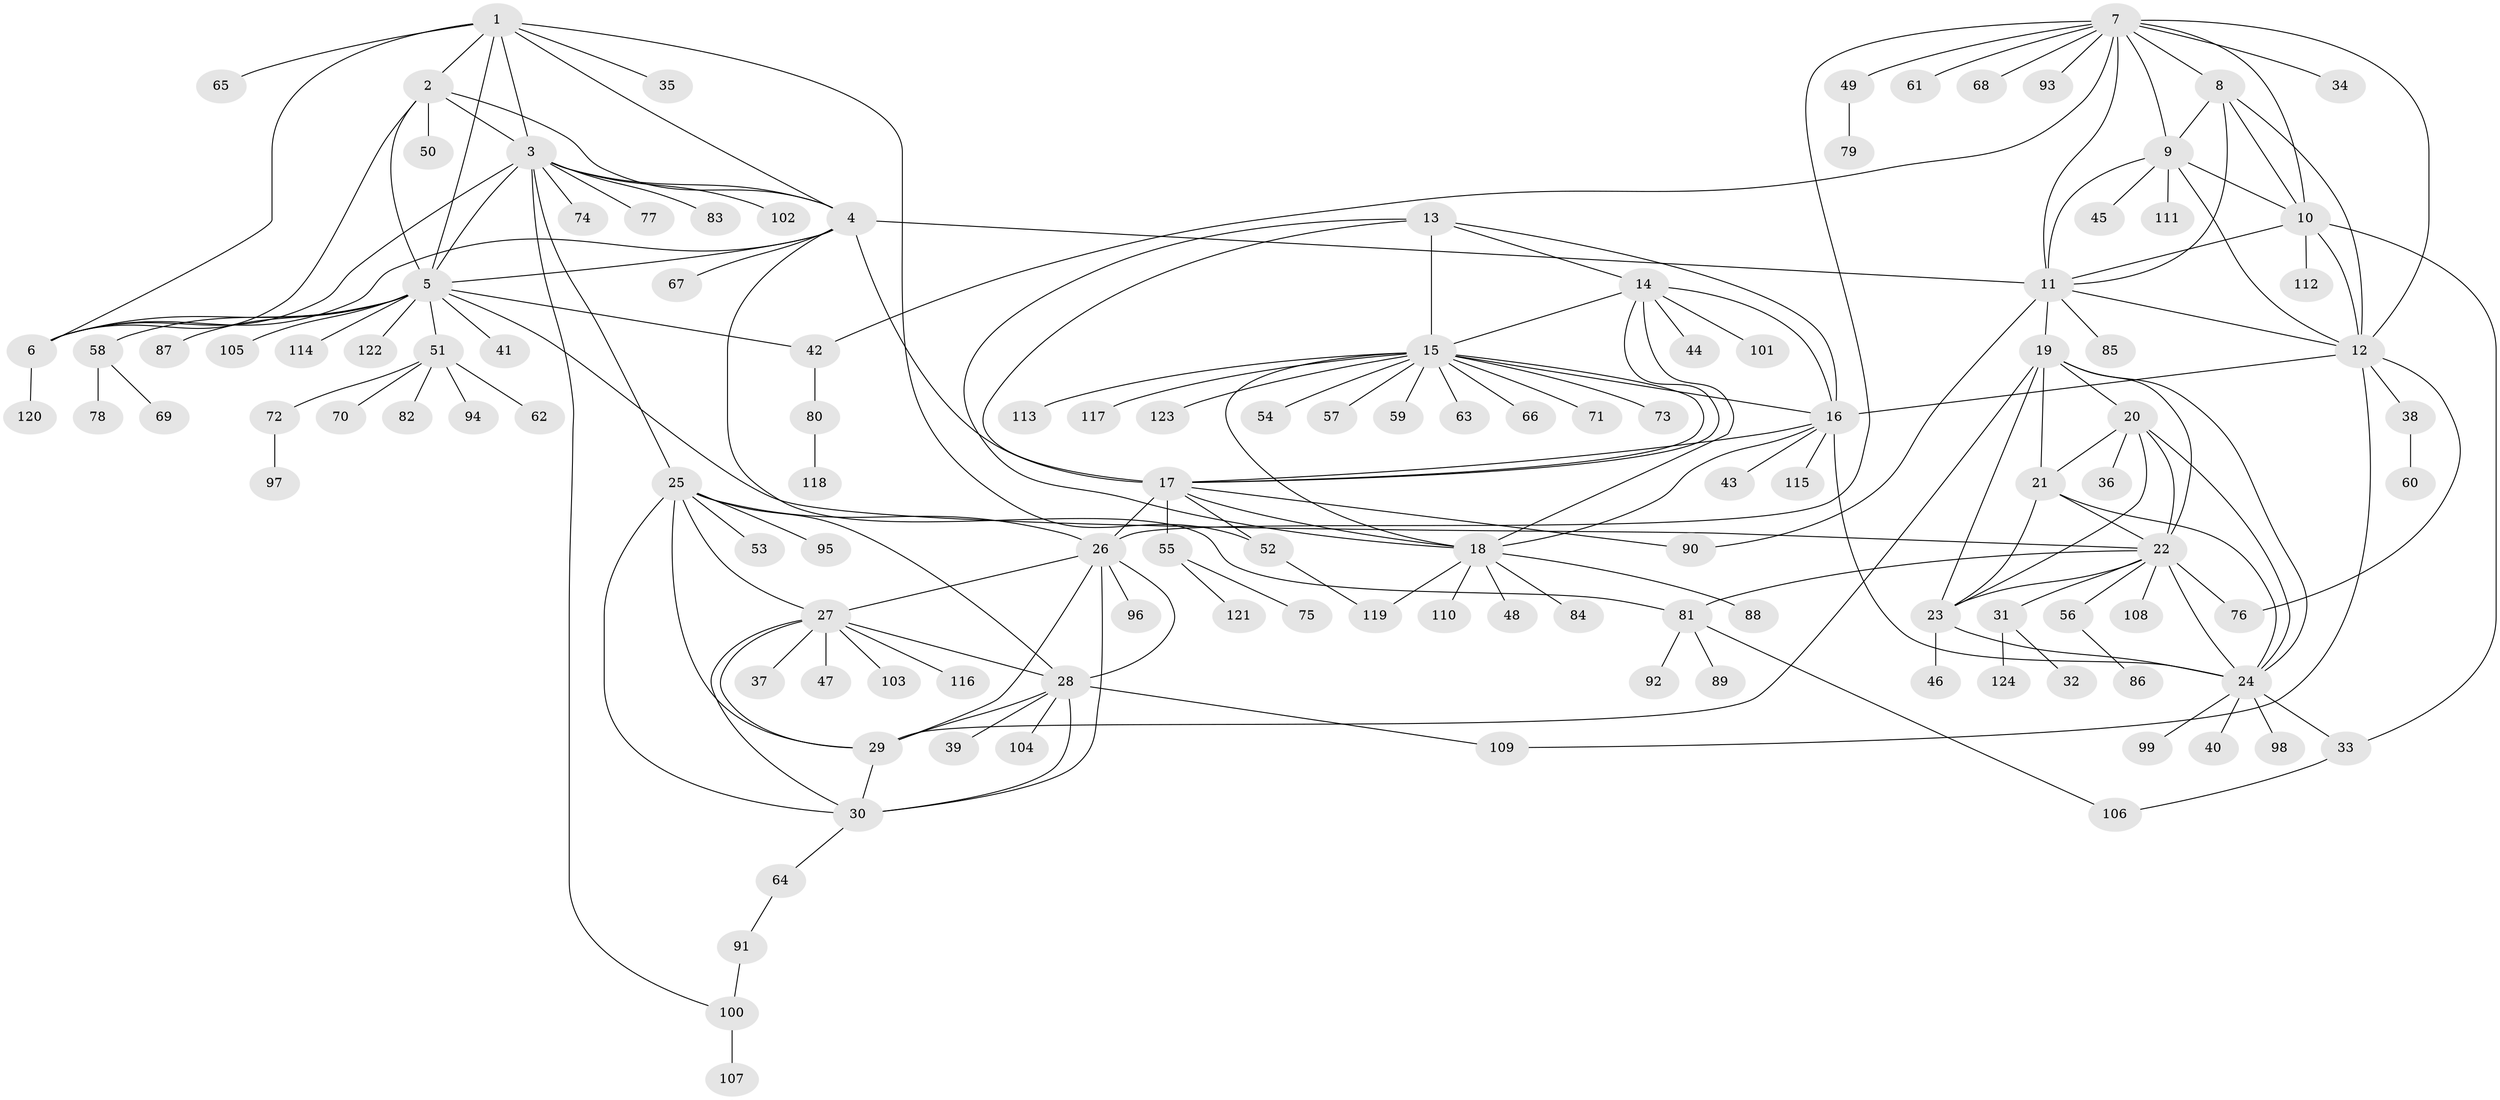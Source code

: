 // coarse degree distribution, {5: 0.08064516129032258, 18: 0.016129032258064516, 6: 0.04838709677419355, 10: 0.016129032258064516, 8: 0.016129032258064516, 7: 0.04838709677419355, 9: 0.03225806451612903, 11: 0.03225806451612903, 2: 0.06451612903225806, 1: 0.6290322580645161, 3: 0.016129032258064516}
// Generated by graph-tools (version 1.1) at 2025/54/03/05/25 16:54:47]
// undirected, 124 vertices, 189 edges
graph export_dot {
graph [start="1"]
  node [color=gray90,style=filled];
  1;
  2;
  3;
  4;
  5;
  6;
  7;
  8;
  9;
  10;
  11;
  12;
  13;
  14;
  15;
  16;
  17;
  18;
  19;
  20;
  21;
  22;
  23;
  24;
  25;
  26;
  27;
  28;
  29;
  30;
  31;
  32;
  33;
  34;
  35;
  36;
  37;
  38;
  39;
  40;
  41;
  42;
  43;
  44;
  45;
  46;
  47;
  48;
  49;
  50;
  51;
  52;
  53;
  54;
  55;
  56;
  57;
  58;
  59;
  60;
  61;
  62;
  63;
  64;
  65;
  66;
  67;
  68;
  69;
  70;
  71;
  72;
  73;
  74;
  75;
  76;
  77;
  78;
  79;
  80;
  81;
  82;
  83;
  84;
  85;
  86;
  87;
  88;
  89;
  90;
  91;
  92;
  93;
  94;
  95;
  96;
  97;
  98;
  99;
  100;
  101;
  102;
  103;
  104;
  105;
  106;
  107;
  108;
  109;
  110;
  111;
  112;
  113;
  114;
  115;
  116;
  117;
  118;
  119;
  120;
  121;
  122;
  123;
  124;
  1 -- 2;
  1 -- 3;
  1 -- 4;
  1 -- 5;
  1 -- 6;
  1 -- 35;
  1 -- 52;
  1 -- 65;
  2 -- 3;
  2 -- 4;
  2 -- 5;
  2 -- 6;
  2 -- 50;
  3 -- 4;
  3 -- 5;
  3 -- 6;
  3 -- 25;
  3 -- 74;
  3 -- 77;
  3 -- 83;
  3 -- 100;
  3 -- 102;
  4 -- 5;
  4 -- 6;
  4 -- 11;
  4 -- 17;
  4 -- 67;
  4 -- 81;
  5 -- 6;
  5 -- 22;
  5 -- 41;
  5 -- 42;
  5 -- 51;
  5 -- 58;
  5 -- 87;
  5 -- 105;
  5 -- 114;
  5 -- 122;
  6 -- 120;
  7 -- 8;
  7 -- 9;
  7 -- 10;
  7 -- 11;
  7 -- 12;
  7 -- 26;
  7 -- 34;
  7 -- 42;
  7 -- 49;
  7 -- 61;
  7 -- 68;
  7 -- 93;
  8 -- 9;
  8 -- 10;
  8 -- 11;
  8 -- 12;
  9 -- 10;
  9 -- 11;
  9 -- 12;
  9 -- 45;
  9 -- 111;
  10 -- 11;
  10 -- 12;
  10 -- 33;
  10 -- 112;
  11 -- 12;
  11 -- 19;
  11 -- 85;
  11 -- 90;
  12 -- 16;
  12 -- 38;
  12 -- 76;
  12 -- 109;
  13 -- 14;
  13 -- 15;
  13 -- 16;
  13 -- 17;
  13 -- 18;
  14 -- 15;
  14 -- 16;
  14 -- 17;
  14 -- 18;
  14 -- 44;
  14 -- 101;
  15 -- 16;
  15 -- 17;
  15 -- 18;
  15 -- 54;
  15 -- 57;
  15 -- 59;
  15 -- 63;
  15 -- 66;
  15 -- 71;
  15 -- 73;
  15 -- 113;
  15 -- 117;
  15 -- 123;
  16 -- 17;
  16 -- 18;
  16 -- 24;
  16 -- 43;
  16 -- 115;
  17 -- 18;
  17 -- 26;
  17 -- 52;
  17 -- 55;
  17 -- 90;
  18 -- 48;
  18 -- 84;
  18 -- 88;
  18 -- 110;
  18 -- 119;
  19 -- 20;
  19 -- 21;
  19 -- 22;
  19 -- 23;
  19 -- 24;
  19 -- 29;
  20 -- 21;
  20 -- 22;
  20 -- 23;
  20 -- 24;
  20 -- 36;
  21 -- 22;
  21 -- 23;
  21 -- 24;
  22 -- 23;
  22 -- 24;
  22 -- 31;
  22 -- 56;
  22 -- 76;
  22 -- 81;
  22 -- 108;
  23 -- 24;
  23 -- 46;
  24 -- 33;
  24 -- 40;
  24 -- 98;
  24 -- 99;
  25 -- 26;
  25 -- 27;
  25 -- 28;
  25 -- 29;
  25 -- 30;
  25 -- 53;
  25 -- 95;
  26 -- 27;
  26 -- 28;
  26 -- 29;
  26 -- 30;
  26 -- 96;
  27 -- 28;
  27 -- 29;
  27 -- 30;
  27 -- 37;
  27 -- 47;
  27 -- 103;
  27 -- 116;
  28 -- 29;
  28 -- 30;
  28 -- 39;
  28 -- 104;
  28 -- 109;
  29 -- 30;
  30 -- 64;
  31 -- 32;
  31 -- 124;
  33 -- 106;
  38 -- 60;
  42 -- 80;
  49 -- 79;
  51 -- 62;
  51 -- 70;
  51 -- 72;
  51 -- 82;
  51 -- 94;
  52 -- 119;
  55 -- 75;
  55 -- 121;
  56 -- 86;
  58 -- 69;
  58 -- 78;
  64 -- 91;
  72 -- 97;
  80 -- 118;
  81 -- 89;
  81 -- 92;
  81 -- 106;
  91 -- 100;
  100 -- 107;
}
